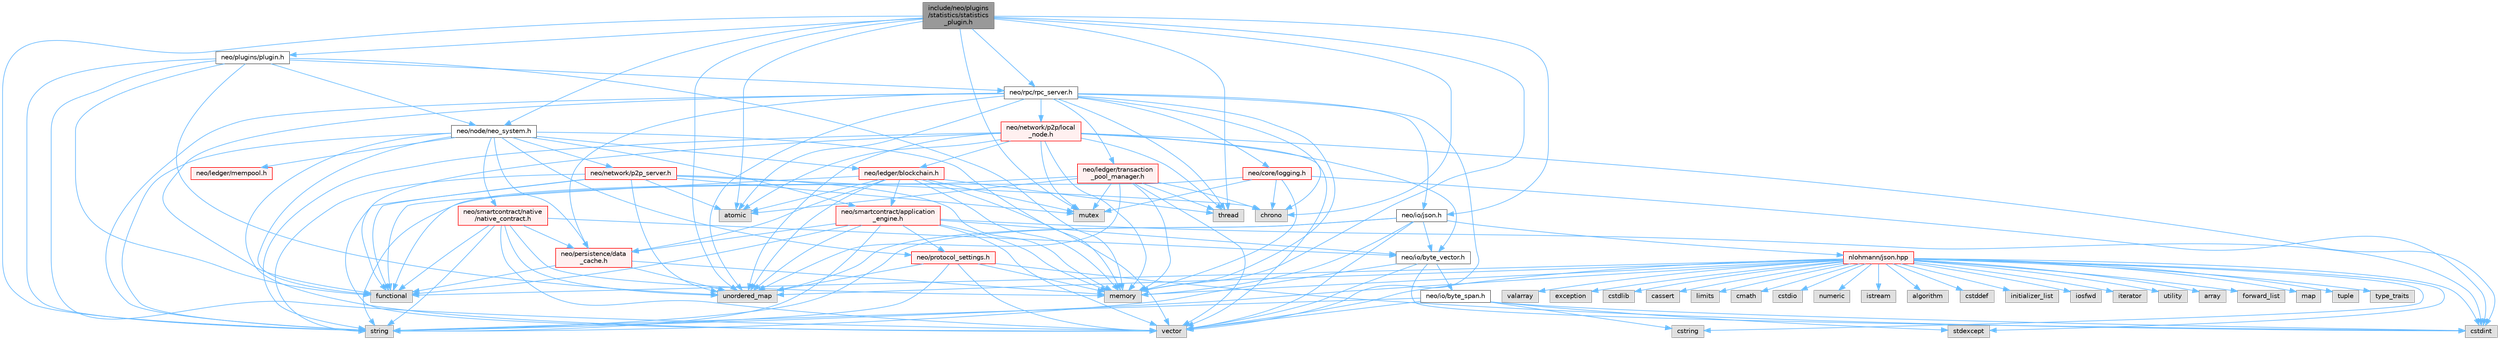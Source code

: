 digraph "include/neo/plugins/statistics/statistics_plugin.h"
{
 // LATEX_PDF_SIZE
  bgcolor="transparent";
  edge [fontname=Helvetica,fontsize=10,labelfontname=Helvetica,labelfontsize=10];
  node [fontname=Helvetica,fontsize=10,shape=box,height=0.2,width=0.4];
  Node1 [id="Node000001",label="include/neo/plugins\l/statistics/statistics\l_plugin.h",height=0.2,width=0.4,color="gray40", fillcolor="grey60", style="filled", fontcolor="black",tooltip=" "];
  Node1 -> Node2 [id="edge1_Node000001_Node000002",color="steelblue1",style="solid",tooltip=" "];
  Node2 [id="Node000002",label="neo/io/json.h",height=0.2,width=0.4,color="grey40", fillcolor="white", style="filled",URL="$io_2json_8h.html",tooltip=" "];
  Node2 -> Node3 [id="edge2_Node000002_Node000003",color="steelblue1",style="solid",tooltip=" "];
  Node3 [id="Node000003",label="neo/io/byte_vector.h",height=0.2,width=0.4,color="grey40", fillcolor="white", style="filled",URL="$io_2byte__vector_8h.html",tooltip=" "];
  Node3 -> Node4 [id="edge3_Node000003_Node000004",color="steelblue1",style="solid",tooltip=" "];
  Node4 [id="Node000004",label="neo/io/byte_span.h",height=0.2,width=0.4,color="grey40", fillcolor="white", style="filled",URL="$io_2byte__span_8h.html",tooltip=" "];
  Node4 -> Node5 [id="edge4_Node000004_Node000005",color="steelblue1",style="solid",tooltip=" "];
  Node5 [id="Node000005",label="cstdint",height=0.2,width=0.4,color="grey60", fillcolor="#E0E0E0", style="filled",tooltip=" "];
  Node4 -> Node6 [id="edge5_Node000004_Node000006",color="steelblue1",style="solid",tooltip=" "];
  Node6 [id="Node000006",label="cstring",height=0.2,width=0.4,color="grey60", fillcolor="#E0E0E0", style="filled",tooltip=" "];
  Node4 -> Node7 [id="edge6_Node000004_Node000007",color="steelblue1",style="solid",tooltip=" "];
  Node7 [id="Node000007",label="stdexcept",height=0.2,width=0.4,color="grey60", fillcolor="#E0E0E0", style="filled",tooltip=" "];
  Node4 -> Node8 [id="edge7_Node000004_Node000008",color="steelblue1",style="solid",tooltip=" "];
  Node8 [id="Node000008",label="string",height=0.2,width=0.4,color="grey60", fillcolor="#E0E0E0", style="filled",tooltip=" "];
  Node4 -> Node9 [id="edge8_Node000004_Node000009",color="steelblue1",style="solid",tooltip=" "];
  Node9 [id="Node000009",label="vector",height=0.2,width=0.4,color="grey60", fillcolor="#E0E0E0", style="filled",tooltip=" "];
  Node3 -> Node5 [id="edge9_Node000003_Node000005",color="steelblue1",style="solid",tooltip=" "];
  Node3 -> Node8 [id="edge10_Node000003_Node000008",color="steelblue1",style="solid",tooltip=" "];
  Node3 -> Node9 [id="edge11_Node000003_Node000009",color="steelblue1",style="solid",tooltip=" "];
  Node2 -> Node10 [id="edge12_Node000002_Node000010",color="steelblue1",style="solid",tooltip=" "];
  Node10 [id="Node000010",label="memory",height=0.2,width=0.4,color="grey60", fillcolor="#E0E0E0", style="filled",tooltip=" "];
  Node2 -> Node11 [id="edge13_Node000002_Node000011",color="steelblue1",style="solid",tooltip=" "];
  Node11 [id="Node000011",label="nlohmann/json.hpp",height=0.2,width=0.4,color="red", fillcolor="#FFF0F0", style="filled",URL="$json_8hpp.html",tooltip=" "];
  Node11 -> Node12 [id="edge14_Node000011_Node000012",color="steelblue1",style="solid",tooltip=" "];
  Node12 [id="Node000012",label="algorithm",height=0.2,width=0.4,color="grey60", fillcolor="#E0E0E0", style="filled",tooltip=" "];
  Node11 -> Node13 [id="edge15_Node000011_Node000013",color="steelblue1",style="solid",tooltip=" "];
  Node13 [id="Node000013",label="cstddef",height=0.2,width=0.4,color="grey60", fillcolor="#E0E0E0", style="filled",tooltip=" "];
  Node11 -> Node14 [id="edge16_Node000011_Node000014",color="steelblue1",style="solid",tooltip=" "];
  Node14 [id="Node000014",label="functional",height=0.2,width=0.4,color="grey60", fillcolor="#E0E0E0", style="filled",tooltip=" "];
  Node11 -> Node15 [id="edge17_Node000011_Node000015",color="steelblue1",style="solid",tooltip=" "];
  Node15 [id="Node000015",label="initializer_list",height=0.2,width=0.4,color="grey60", fillcolor="#E0E0E0", style="filled",tooltip=" "];
  Node11 -> Node16 [id="edge18_Node000011_Node000016",color="steelblue1",style="solid",tooltip=" "];
  Node16 [id="Node000016",label="iosfwd",height=0.2,width=0.4,color="grey60", fillcolor="#E0E0E0", style="filled",tooltip=" "];
  Node11 -> Node17 [id="edge19_Node000011_Node000017",color="steelblue1",style="solid",tooltip=" "];
  Node17 [id="Node000017",label="iterator",height=0.2,width=0.4,color="grey60", fillcolor="#E0E0E0", style="filled",tooltip=" "];
  Node11 -> Node10 [id="edge20_Node000011_Node000010",color="steelblue1",style="solid",tooltip=" "];
  Node11 -> Node8 [id="edge21_Node000011_Node000008",color="steelblue1",style="solid",tooltip=" "];
  Node11 -> Node18 [id="edge22_Node000011_Node000018",color="steelblue1",style="solid",tooltip=" "];
  Node18 [id="Node000018",label="utility",height=0.2,width=0.4,color="grey60", fillcolor="#E0E0E0", style="filled",tooltip=" "];
  Node11 -> Node9 [id="edge23_Node000011_Node000009",color="steelblue1",style="solid",tooltip=" "];
  Node11 -> Node19 [id="edge24_Node000011_Node000019",color="steelblue1",style="solid",tooltip=" "];
  Node19 [id="Node000019",label="array",height=0.2,width=0.4,color="grey60", fillcolor="#E0E0E0", style="filled",tooltip=" "];
  Node11 -> Node20 [id="edge25_Node000011_Node000020",color="steelblue1",style="solid",tooltip=" "];
  Node20 [id="Node000020",label="forward_list",height=0.2,width=0.4,color="grey60", fillcolor="#E0E0E0", style="filled",tooltip=" "];
  Node11 -> Node21 [id="edge26_Node000011_Node000021",color="steelblue1",style="solid",tooltip=" "];
  Node21 [id="Node000021",label="map",height=0.2,width=0.4,color="grey60", fillcolor="#E0E0E0", style="filled",tooltip=" "];
  Node11 -> Node22 [id="edge27_Node000011_Node000022",color="steelblue1",style="solid",tooltip=" "];
  Node22 [id="Node000022",label="tuple",height=0.2,width=0.4,color="grey60", fillcolor="#E0E0E0", style="filled",tooltip=" "];
  Node11 -> Node23 [id="edge28_Node000011_Node000023",color="steelblue1",style="solid",tooltip=" "];
  Node23 [id="Node000023",label="type_traits",height=0.2,width=0.4,color="grey60", fillcolor="#E0E0E0", style="filled",tooltip=" "];
  Node11 -> Node24 [id="edge29_Node000011_Node000024",color="steelblue1",style="solid",tooltip=" "];
  Node24 [id="Node000024",label="unordered_map",height=0.2,width=0.4,color="grey60", fillcolor="#E0E0E0", style="filled",tooltip=" "];
  Node11 -> Node25 [id="edge30_Node000011_Node000025",color="steelblue1",style="solid",tooltip=" "];
  Node25 [id="Node000025",label="valarray",height=0.2,width=0.4,color="grey60", fillcolor="#E0E0E0", style="filled",tooltip=" "];
  Node11 -> Node26 [id="edge31_Node000011_Node000026",color="steelblue1",style="solid",tooltip=" "];
  Node26 [id="Node000026",label="exception",height=0.2,width=0.4,color="grey60", fillcolor="#E0E0E0", style="filled",tooltip=" "];
  Node11 -> Node7 [id="edge32_Node000011_Node000007",color="steelblue1",style="solid",tooltip=" "];
  Node11 -> Node5 [id="edge33_Node000011_Node000005",color="steelblue1",style="solid",tooltip=" "];
  Node11 -> Node27 [id="edge34_Node000011_Node000027",color="steelblue1",style="solid",tooltip=" "];
  Node27 [id="Node000027",label="cstdlib",height=0.2,width=0.4,color="grey60", fillcolor="#E0E0E0", style="filled",tooltip=" "];
  Node11 -> Node28 [id="edge35_Node000011_Node000028",color="steelblue1",style="solid",tooltip=" "];
  Node28 [id="Node000028",label="cassert",height=0.2,width=0.4,color="grey60", fillcolor="#E0E0E0", style="filled",tooltip=" "];
  Node11 -> Node29 [id="edge36_Node000011_Node000029",color="steelblue1",style="solid",tooltip=" "];
  Node29 [id="Node000029",label="limits",height=0.2,width=0.4,color="grey60", fillcolor="#E0E0E0", style="filled",tooltip=" "];
  Node11 -> Node6 [id="edge37_Node000011_Node000006",color="steelblue1",style="solid",tooltip=" "];
  Node11 -> Node30 [id="edge38_Node000011_Node000030",color="steelblue1",style="solid",tooltip=" "];
  Node30 [id="Node000030",label="cmath",height=0.2,width=0.4,color="grey60", fillcolor="#E0E0E0", style="filled",tooltip=" "];
  Node11 -> Node31 [id="edge39_Node000011_Node000031",color="steelblue1",style="solid",tooltip=" "];
  Node31 [id="Node000031",label="cstdio",height=0.2,width=0.4,color="grey60", fillcolor="#E0E0E0", style="filled",tooltip=" "];
  Node11 -> Node32 [id="edge40_Node000011_Node000032",color="steelblue1",style="solid",tooltip=" "];
  Node32 [id="Node000032",label="numeric",height=0.2,width=0.4,color="grey60", fillcolor="#E0E0E0", style="filled",tooltip=" "];
  Node11 -> Node33 [id="edge41_Node000011_Node000033",color="steelblue1",style="solid",tooltip=" "];
  Node33 [id="Node000033",label="istream",height=0.2,width=0.4,color="grey60", fillcolor="#E0E0E0", style="filled",tooltip=" "];
  Node2 -> Node8 [id="edge42_Node000002_Node000008",color="steelblue1",style="solid",tooltip=" "];
  Node2 -> Node24 [id="edge43_Node000002_Node000024",color="steelblue1",style="solid",tooltip=" "];
  Node2 -> Node9 [id="edge44_Node000002_Node000009",color="steelblue1",style="solid",tooltip=" "];
  Node1 -> Node40 [id="edge45_Node000001_Node000040",color="steelblue1",style="solid",tooltip=" "];
  Node40 [id="Node000040",label="neo/node/neo_system.h",height=0.2,width=0.4,color="grey40", fillcolor="white", style="filled",URL="$node_2neo__system_8h.html",tooltip=" "];
  Node40 -> Node41 [id="edge46_Node000040_Node000041",color="steelblue1",style="solid",tooltip=" "];
  Node41 [id="Node000041",label="neo/ledger/blockchain.h",height=0.2,width=0.4,color="red", fillcolor="#FFF0F0", style="filled",URL="$blockchain_8h.html",tooltip=" "];
  Node41 -> Node73 [id="edge47_Node000041_Node000073",color="steelblue1",style="solid",tooltip=" "];
  Node73 [id="Node000073",label="neo/persistence/data\l_cache.h",height=0.2,width=0.4,color="red", fillcolor="#FFF0F0", style="filled",URL="$data__cache_8h.html",tooltip=" "];
  Node73 -> Node14 [id="edge48_Node000073_Node000014",color="steelblue1",style="solid",tooltip=" "];
  Node73 -> Node10 [id="edge49_Node000073_Node000010",color="steelblue1",style="solid",tooltip=" "];
  Node73 -> Node24 [id="edge50_Node000073_Node000024",color="steelblue1",style="solid",tooltip=" "];
  Node41 -> Node90 [id="edge51_Node000041_Node000090",color="steelblue1",style="solid",tooltip=" "];
  Node90 [id="Node000090",label="neo/smartcontract/application\l_engine.h",height=0.2,width=0.4,color="red", fillcolor="#FFF0F0", style="filled",URL="$application__engine_8h.html",tooltip=" "];
  Node90 -> Node3 [id="edge52_Node000090_Node000003",color="steelblue1",style="solid",tooltip=" "];
  Node90 -> Node73 [id="edge53_Node000090_Node000073",color="steelblue1",style="solid",tooltip=" "];
  Node90 -> Node91 [id="edge54_Node000090_Node000091",color="steelblue1",style="solid",tooltip=" "];
  Node91 [id="Node000091",label="neo/protocol_settings.h",height=0.2,width=0.4,color="red", fillcolor="#FFF0F0", style="filled",URL="$protocol__settings_8h.html",tooltip=" "];
  Node91 -> Node5 [id="edge55_Node000091_Node000005",color="steelblue1",style="solid",tooltip=" "];
  Node91 -> Node10 [id="edge56_Node000091_Node000010",color="steelblue1",style="solid",tooltip=" "];
  Node91 -> Node8 [id="edge57_Node000091_Node000008",color="steelblue1",style="solid",tooltip=" "];
  Node91 -> Node24 [id="edge58_Node000091_Node000024",color="steelblue1",style="solid",tooltip=" "];
  Node91 -> Node9 [id="edge59_Node000091_Node000009",color="steelblue1",style="solid",tooltip=" "];
  Node90 -> Node5 [id="edge60_Node000090_Node000005",color="steelblue1",style="solid",tooltip=" "];
  Node90 -> Node14 [id="edge61_Node000090_Node000014",color="steelblue1",style="solid",tooltip=" "];
  Node90 -> Node10 [id="edge62_Node000090_Node000010",color="steelblue1",style="solid",tooltip=" "];
  Node90 -> Node8 [id="edge63_Node000090_Node000008",color="steelblue1",style="solid",tooltip=" "];
  Node90 -> Node24 [id="edge64_Node000090_Node000024",color="steelblue1",style="solid",tooltip=" "];
  Node90 -> Node9 [id="edge65_Node000090_Node000009",color="steelblue1",style="solid",tooltip=" "];
  Node41 -> Node112 [id="edge66_Node000041_Node000112",color="steelblue1",style="solid",tooltip=" "];
  Node112 [id="Node000112",label="atomic",height=0.2,width=0.4,color="grey60", fillcolor="#E0E0E0", style="filled",tooltip=" "];
  Node41 -> Node14 [id="edge67_Node000041_Node000014",color="steelblue1",style="solid",tooltip=" "];
  Node41 -> Node10 [id="edge68_Node000041_Node000010",color="steelblue1",style="solid",tooltip=" "];
  Node41 -> Node70 [id="edge69_Node000041_Node000070",color="steelblue1",style="solid",tooltip=" "];
  Node70 [id="Node000070",label="mutex",height=0.2,width=0.4,color="grey60", fillcolor="#E0E0E0", style="filled",tooltip=" "];
  Node41 -> Node115 [id="edge70_Node000041_Node000115",color="steelblue1",style="solid",tooltip=" "];
  Node115 [id="Node000115",label="thread",height=0.2,width=0.4,color="grey60", fillcolor="#E0E0E0", style="filled",tooltip=" "];
  Node41 -> Node24 [id="edge71_Node000041_Node000024",color="steelblue1",style="solid",tooltip=" "];
  Node41 -> Node9 [id="edge72_Node000041_Node000009",color="steelblue1",style="solid",tooltip=" "];
  Node40 -> Node116 [id="edge73_Node000040_Node000116",color="steelblue1",style="solid",tooltip=" "];
  Node116 [id="Node000116",label="neo/ledger/mempool.h",height=0.2,width=0.4,color="red", fillcolor="#FFF0F0", style="filled",URL="$mempool_8h.html",tooltip=" "];
  Node40 -> Node120 [id="edge74_Node000040_Node000120",color="steelblue1",style="solid",tooltip=" "];
  Node120 [id="Node000120",label="neo/network/p2p_server.h",height=0.2,width=0.4,color="red", fillcolor="#FFF0F0", style="filled",URL="$p2p__server_8h.html",tooltip=" "];
  Node120 -> Node112 [id="edge75_Node000120_Node000112",color="steelblue1",style="solid",tooltip=" "];
  Node120 -> Node68 [id="edge76_Node000120_Node000068",color="steelblue1",style="solid",tooltip=" "];
  Node68 [id="Node000068",label="chrono",height=0.2,width=0.4,color="grey60", fillcolor="#E0E0E0", style="filled",tooltip=" "];
  Node120 -> Node14 [id="edge77_Node000120_Node000014",color="steelblue1",style="solid",tooltip=" "];
  Node120 -> Node10 [id="edge78_Node000120_Node000010",color="steelblue1",style="solid",tooltip=" "];
  Node120 -> Node70 [id="edge79_Node000120_Node000070",color="steelblue1",style="solid",tooltip=" "];
  Node120 -> Node8 [id="edge80_Node000120_Node000008",color="steelblue1",style="solid",tooltip=" "];
  Node120 -> Node24 [id="edge81_Node000120_Node000024",color="steelblue1",style="solid",tooltip=" "];
  Node120 -> Node9 [id="edge82_Node000120_Node000009",color="steelblue1",style="solid",tooltip=" "];
  Node40 -> Node73 [id="edge83_Node000040_Node000073",color="steelblue1",style="solid",tooltip=" "];
  Node40 -> Node91 [id="edge84_Node000040_Node000091",color="steelblue1",style="solid",tooltip=" "];
  Node40 -> Node90 [id="edge85_Node000040_Node000090",color="steelblue1",style="solid",tooltip=" "];
  Node40 -> Node139 [id="edge86_Node000040_Node000139",color="steelblue1",style="solid",tooltip=" "];
  Node139 [id="Node000139",label="neo/smartcontract/native\l/native_contract.h",height=0.2,width=0.4,color="red", fillcolor="#FFF0F0", style="filled",URL="$native_2native__contract_8h.html",tooltip=" "];
  Node139 -> Node3 [id="edge87_Node000139_Node000003",color="steelblue1",style="solid",tooltip=" "];
  Node139 -> Node73 [id="edge88_Node000139_Node000073",color="steelblue1",style="solid",tooltip=" "];
  Node139 -> Node14 [id="edge89_Node000139_Node000014",color="steelblue1",style="solid",tooltip=" "];
  Node139 -> Node10 [id="edge90_Node000139_Node000010",color="steelblue1",style="solid",tooltip=" "];
  Node139 -> Node8 [id="edge91_Node000139_Node000008",color="steelblue1",style="solid",tooltip=" "];
  Node139 -> Node24 [id="edge92_Node000139_Node000024",color="steelblue1",style="solid",tooltip=" "];
  Node139 -> Node9 [id="edge93_Node000139_Node000009",color="steelblue1",style="solid",tooltip=" "];
  Node40 -> Node14 [id="edge94_Node000040_Node000014",color="steelblue1",style="solid",tooltip=" "];
  Node40 -> Node10 [id="edge95_Node000040_Node000010",color="steelblue1",style="solid",tooltip=" "];
  Node40 -> Node8 [id="edge96_Node000040_Node000008",color="steelblue1",style="solid",tooltip=" "];
  Node40 -> Node9 [id="edge97_Node000040_Node000009",color="steelblue1",style="solid",tooltip=" "];
  Node1 -> Node140 [id="edge98_Node000001_Node000140",color="steelblue1",style="solid",tooltip=" "];
  Node140 [id="Node000140",label="neo/plugins/plugin.h",height=0.2,width=0.4,color="grey40", fillcolor="white", style="filled",URL="$plugins_2plugin_8h.html",tooltip=" "];
  Node140 -> Node40 [id="edge99_Node000140_Node000040",color="steelblue1",style="solid",tooltip=" "];
  Node140 -> Node141 [id="edge100_Node000140_Node000141",color="steelblue1",style="solid",tooltip=" "];
  Node141 [id="Node000141",label="neo/rpc/rpc_server.h",height=0.2,width=0.4,color="grey40", fillcolor="white", style="filled",URL="$rpc__server_8h.html",tooltip=" "];
  Node141 -> Node142 [id="edge101_Node000141_Node000142",color="steelblue1",style="solid",tooltip=" "];
  Node142 [id="Node000142",label="neo/core/logging.h",height=0.2,width=0.4,color="red", fillcolor="#FFF0F0", style="filled",URL="$core_2logging_8h.html",tooltip=" "];
  Node142 -> Node68 [id="edge102_Node000142_Node000068",color="steelblue1",style="solid",tooltip=" "];
  Node142 -> Node5 [id="edge103_Node000142_Node000005",color="steelblue1",style="solid",tooltip=" "];
  Node142 -> Node10 [id="edge104_Node000142_Node000010",color="steelblue1",style="solid",tooltip=" "];
  Node142 -> Node8 [id="edge105_Node000142_Node000008",color="steelblue1",style="solid",tooltip=" "];
  Node142 -> Node70 [id="edge106_Node000142_Node000070",color="steelblue1",style="solid",tooltip=" "];
  Node141 -> Node2 [id="edge107_Node000141_Node000002",color="steelblue1",style="solid",tooltip=" "];
  Node141 -> Node144 [id="edge108_Node000141_Node000144",color="steelblue1",style="solid",tooltip=" "];
  Node144 [id="Node000144",label="neo/ledger/transaction\l_pool_manager.h",height=0.2,width=0.4,color="red", fillcolor="#FFF0F0", style="filled",URL="$transaction__pool__manager_8h.html",tooltip=" "];
  Node144 -> Node112 [id="edge109_Node000144_Node000112",color="steelblue1",style="solid",tooltip=" "];
  Node144 -> Node68 [id="edge110_Node000144_Node000068",color="steelblue1",style="solid",tooltip=" "];
  Node144 -> Node14 [id="edge111_Node000144_Node000014",color="steelblue1",style="solid",tooltip=" "];
  Node144 -> Node10 [id="edge112_Node000144_Node000010",color="steelblue1",style="solid",tooltip=" "];
  Node144 -> Node70 [id="edge113_Node000144_Node000070",color="steelblue1",style="solid",tooltip=" "];
  Node144 -> Node115 [id="edge114_Node000144_Node000115",color="steelblue1",style="solid",tooltip=" "];
  Node144 -> Node24 [id="edge115_Node000144_Node000024",color="steelblue1",style="solid",tooltip=" "];
  Node144 -> Node9 [id="edge116_Node000144_Node000009",color="steelblue1",style="solid",tooltip=" "];
  Node141 -> Node145 [id="edge117_Node000141_Node000145",color="steelblue1",style="solid",tooltip=" "];
  Node145 [id="Node000145",label="neo/network/p2p/local\l_node.h",height=0.2,width=0.4,color="red", fillcolor="#FFF0F0", style="filled",URL="$local__node_8h.html",tooltip=" "];
  Node145 -> Node3 [id="edge118_Node000145_Node000003",color="steelblue1",style="solid",tooltip=" "];
  Node145 -> Node41 [id="edge119_Node000145_Node000041",color="steelblue1",style="solid",tooltip=" "];
  Node145 -> Node112 [id="edge120_Node000145_Node000112",color="steelblue1",style="solid",tooltip=" "];
  Node145 -> Node5 [id="edge121_Node000145_Node000005",color="steelblue1",style="solid",tooltip=" "];
  Node145 -> Node14 [id="edge122_Node000145_Node000014",color="steelblue1",style="solid",tooltip=" "];
  Node145 -> Node10 [id="edge123_Node000145_Node000010",color="steelblue1",style="solid",tooltip=" "];
  Node145 -> Node70 [id="edge124_Node000145_Node000070",color="steelblue1",style="solid",tooltip=" "];
  Node145 -> Node8 [id="edge125_Node000145_Node000008",color="steelblue1",style="solid",tooltip=" "];
  Node145 -> Node115 [id="edge126_Node000145_Node000115",color="steelblue1",style="solid",tooltip=" "];
  Node145 -> Node24 [id="edge127_Node000145_Node000024",color="steelblue1",style="solid",tooltip=" "];
  Node145 -> Node9 [id="edge128_Node000145_Node000009",color="steelblue1",style="solid",tooltip=" "];
  Node141 -> Node73 [id="edge129_Node000141_Node000073",color="steelblue1",style="solid",tooltip=" "];
  Node141 -> Node112 [id="edge130_Node000141_Node000112",color="steelblue1",style="solid",tooltip=" "];
  Node141 -> Node68 [id="edge131_Node000141_Node000068",color="steelblue1",style="solid",tooltip=" "];
  Node141 -> Node14 [id="edge132_Node000141_Node000014",color="steelblue1",style="solid",tooltip=" "];
  Node141 -> Node10 [id="edge133_Node000141_Node000010",color="steelblue1",style="solid",tooltip=" "];
  Node141 -> Node8 [id="edge134_Node000141_Node000008",color="steelblue1",style="solid",tooltip=" "];
  Node141 -> Node115 [id="edge135_Node000141_Node000115",color="steelblue1",style="solid",tooltip=" "];
  Node141 -> Node24 [id="edge136_Node000141_Node000024",color="steelblue1",style="solid",tooltip=" "];
  Node141 -> Node9 [id="edge137_Node000141_Node000009",color="steelblue1",style="solid",tooltip=" "];
  Node140 -> Node14 [id="edge138_Node000140_Node000014",color="steelblue1",style="solid",tooltip=" "];
  Node140 -> Node10 [id="edge139_Node000140_Node000010",color="steelblue1",style="solid",tooltip=" "];
  Node140 -> Node8 [id="edge140_Node000140_Node000008",color="steelblue1",style="solid",tooltip=" "];
  Node140 -> Node24 [id="edge141_Node000140_Node000024",color="steelblue1",style="solid",tooltip=" "];
  Node140 -> Node9 [id="edge142_Node000140_Node000009",color="steelblue1",style="solid",tooltip=" "];
  Node1 -> Node141 [id="edge143_Node000001_Node000141",color="steelblue1",style="solid",tooltip=" "];
  Node1 -> Node112 [id="edge144_Node000001_Node000112",color="steelblue1",style="solid",tooltip=" "];
  Node1 -> Node68 [id="edge145_Node000001_Node000068",color="steelblue1",style="solid",tooltip=" "];
  Node1 -> Node10 [id="edge146_Node000001_Node000010",color="steelblue1",style="solid",tooltip=" "];
  Node1 -> Node70 [id="edge147_Node000001_Node000070",color="steelblue1",style="solid",tooltip=" "];
  Node1 -> Node8 [id="edge148_Node000001_Node000008",color="steelblue1",style="solid",tooltip=" "];
  Node1 -> Node115 [id="edge149_Node000001_Node000115",color="steelblue1",style="solid",tooltip=" "];
  Node1 -> Node24 [id="edge150_Node000001_Node000024",color="steelblue1",style="solid",tooltip=" "];
}
